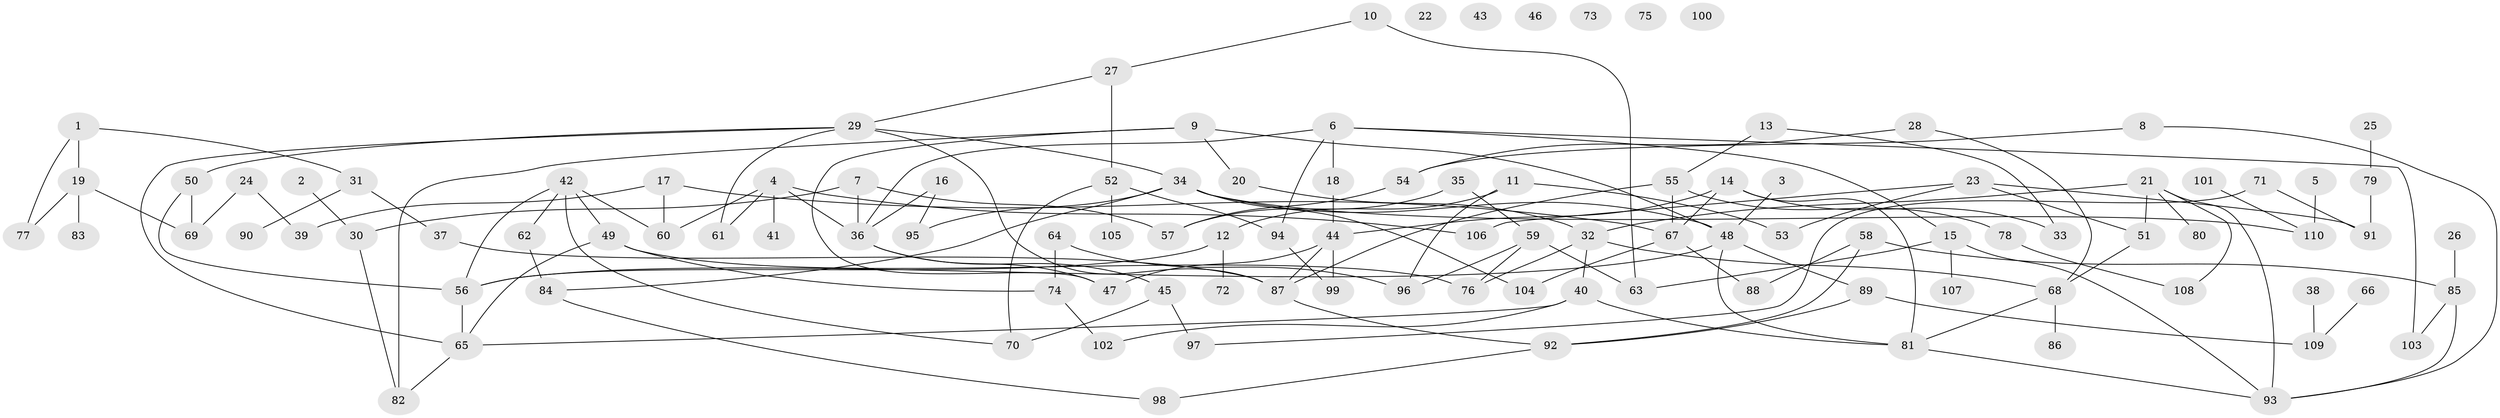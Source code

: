 // Generated by graph-tools (version 1.1) at 2025/13/03/09/25 04:13:03]
// undirected, 110 vertices, 150 edges
graph export_dot {
graph [start="1"]
  node [color=gray90,style=filled];
  1;
  2;
  3;
  4;
  5;
  6;
  7;
  8;
  9;
  10;
  11;
  12;
  13;
  14;
  15;
  16;
  17;
  18;
  19;
  20;
  21;
  22;
  23;
  24;
  25;
  26;
  27;
  28;
  29;
  30;
  31;
  32;
  33;
  34;
  35;
  36;
  37;
  38;
  39;
  40;
  41;
  42;
  43;
  44;
  45;
  46;
  47;
  48;
  49;
  50;
  51;
  52;
  53;
  54;
  55;
  56;
  57;
  58;
  59;
  60;
  61;
  62;
  63;
  64;
  65;
  66;
  67;
  68;
  69;
  70;
  71;
  72;
  73;
  74;
  75;
  76;
  77;
  78;
  79;
  80;
  81;
  82;
  83;
  84;
  85;
  86;
  87;
  88;
  89;
  90;
  91;
  92;
  93;
  94;
  95;
  96;
  97;
  98;
  99;
  100;
  101;
  102;
  103;
  104;
  105;
  106;
  107;
  108;
  109;
  110;
  1 -- 19;
  1 -- 31;
  1 -- 77;
  2 -- 30;
  3 -- 48;
  4 -- 36;
  4 -- 41;
  4 -- 60;
  4 -- 61;
  4 -- 106;
  5 -- 110;
  6 -- 15;
  6 -- 18;
  6 -- 36;
  6 -- 94;
  6 -- 103;
  7 -- 30;
  7 -- 36;
  7 -- 57;
  8 -- 54;
  8 -- 93;
  9 -- 20;
  9 -- 47;
  9 -- 48;
  9 -- 82;
  10 -- 27;
  10 -- 63;
  11 -- 12;
  11 -- 53;
  11 -- 96;
  12 -- 56;
  12 -- 72;
  13 -- 33;
  13 -- 55;
  14 -- 33;
  14 -- 44;
  14 -- 67;
  14 -- 81;
  15 -- 63;
  15 -- 93;
  15 -- 107;
  16 -- 36;
  16 -- 95;
  17 -- 39;
  17 -- 60;
  17 -- 67;
  18 -- 44;
  19 -- 69;
  19 -- 77;
  19 -- 83;
  20 -- 32;
  21 -- 32;
  21 -- 51;
  21 -- 80;
  21 -- 93;
  21 -- 108;
  23 -- 51;
  23 -- 53;
  23 -- 91;
  23 -- 106;
  24 -- 39;
  24 -- 69;
  25 -- 79;
  26 -- 85;
  27 -- 29;
  27 -- 52;
  28 -- 54;
  28 -- 68;
  29 -- 34;
  29 -- 50;
  29 -- 61;
  29 -- 65;
  29 -- 87;
  30 -- 82;
  31 -- 37;
  31 -- 90;
  32 -- 40;
  32 -- 68;
  32 -- 76;
  34 -- 48;
  34 -- 84;
  34 -- 95;
  34 -- 104;
  34 -- 110;
  35 -- 57;
  35 -- 59;
  36 -- 45;
  36 -- 47;
  37 -- 87;
  38 -- 109;
  40 -- 65;
  40 -- 81;
  40 -- 102;
  42 -- 49;
  42 -- 56;
  42 -- 60;
  42 -- 62;
  42 -- 70;
  44 -- 47;
  44 -- 87;
  44 -- 99;
  45 -- 70;
  45 -- 97;
  48 -- 56;
  48 -- 81;
  48 -- 89;
  49 -- 65;
  49 -- 74;
  49 -- 76;
  50 -- 56;
  50 -- 69;
  51 -- 68;
  52 -- 70;
  52 -- 94;
  52 -- 105;
  54 -- 57;
  55 -- 67;
  55 -- 78;
  55 -- 87;
  56 -- 65;
  58 -- 85;
  58 -- 88;
  58 -- 92;
  59 -- 63;
  59 -- 76;
  59 -- 96;
  62 -- 84;
  64 -- 74;
  64 -- 96;
  65 -- 82;
  66 -- 109;
  67 -- 88;
  67 -- 104;
  68 -- 81;
  68 -- 86;
  71 -- 91;
  71 -- 97;
  74 -- 102;
  78 -- 108;
  79 -- 91;
  81 -- 93;
  84 -- 98;
  85 -- 93;
  85 -- 103;
  87 -- 92;
  89 -- 92;
  89 -- 109;
  92 -- 98;
  94 -- 99;
  101 -- 110;
}

